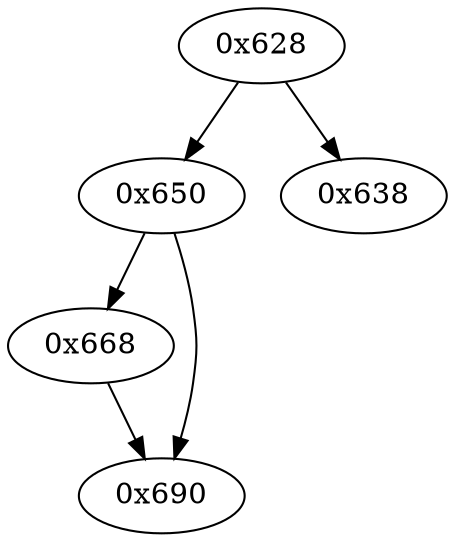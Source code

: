 strict digraph "" {
	"0x650"	 [opcode="[u'ldr', u'mov', u'mov', u'ldrb', u'cmp', u'b']"];
	"0x668"	 [opcode="[u'cmp', u'mov', u'sub', u'sub', u'umull', u'and', u'lsr', u'rrx', u'add', u'sub']"];
	"0x650" -> "0x668";
	"0x690"	 [opcode="[u'ldr', u'add', u'bl', u'mov', u'pop']"];
	"0x650" -> "0x690";
	"0x668" -> "0x690";
	"0x628"	 [opcode="[u'push', u'add', u'cmp', u'b']"];
	"0x628" -> "0x650";
	"0x638"	 [opcode="[u'ldr', u'add', u'bl', u'mov', u'mov', u'pop']"];
	"0x628" -> "0x638";
}
